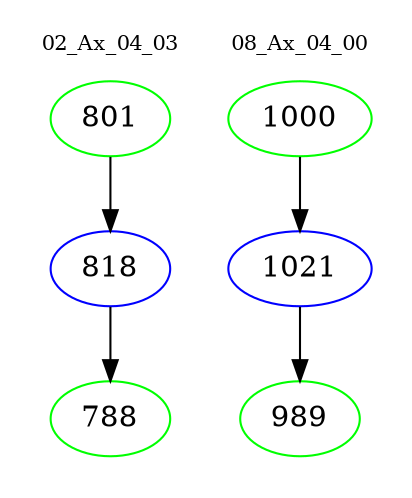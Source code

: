 digraph{
subgraph cluster_0 {
color = white
label = "02_Ax_04_03";
fontsize=10;
T0_801 [label="801", color="green"]
T0_801 -> T0_818 [color="black"]
T0_818 [label="818", color="blue"]
T0_818 -> T0_788 [color="black"]
T0_788 [label="788", color="green"]
}
subgraph cluster_1 {
color = white
label = "08_Ax_04_00";
fontsize=10;
T1_1000 [label="1000", color="green"]
T1_1000 -> T1_1021 [color="black"]
T1_1021 [label="1021", color="blue"]
T1_1021 -> T1_989 [color="black"]
T1_989 [label="989", color="green"]
}
}
